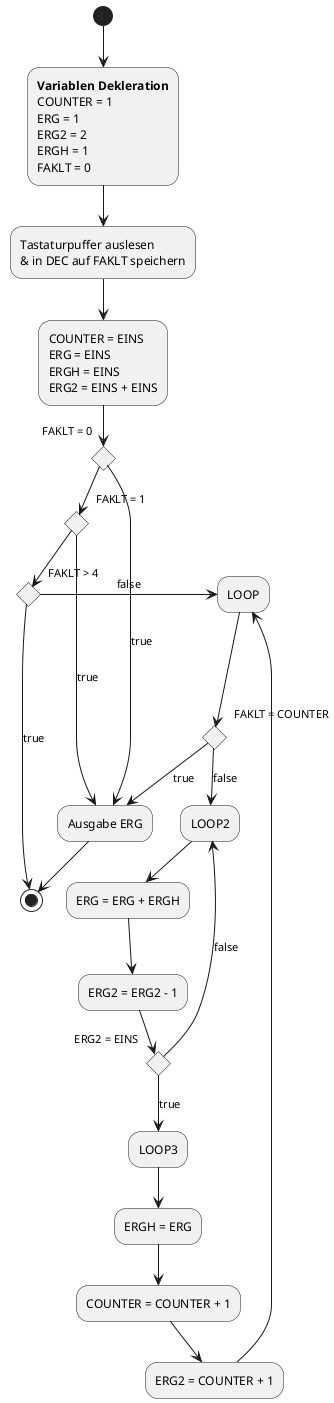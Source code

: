 @startuml
'https://plantuml.com/activity-diagram-beta


(*) --> "**Variablen Dekleration**
          COUNTER = 1
          ERG = 1
          ERG2 = 2
          ERGH = 1
          FAKLT = 0
          "

-->"Tastaturpuffer auslesen
    & in DEC auf FAKLT speichern"

-->"COUNTER = EINS
ERG = EINS
ERGH = EINS
ERG2 = EINS + EINS"

if "FAKLT = 0" then
--> [true]"Ausgabe ERG"
-->(*)
else
    if "FAKLT = 1" then
    -> [true]"Ausgabe ERG"
    else
        if "FAKLT > 4" then
        -->[true](*)
        else
        ->[false]"LOOP"
        Endif
        Endif
        Endif

--->if "FAKLT = COUNTER" then
    -->[true]"Ausgabe ERG"
    else
    -->[false]"LOOP2"
    Endif

-->"ERG = ERG + ERGH"
-->"ERG2 = ERG2 - 1"

if "ERG2 = EINS" then
    -->[true]"LOOP3"
    -->"ERGH = ERG"
    -->"COUNTER = COUNTER + 1"
    -->"ERG2 = COUNTER + 1"
    -->"LOOP"
    else
    -->[false]"LOOP2"
    Endif








@enduml
